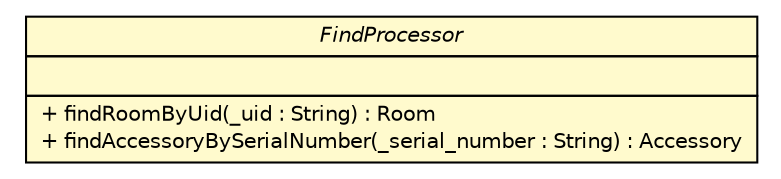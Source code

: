 #!/usr/local/bin/dot
#
# Class diagram 
# Generated by UMLGraph version 5.1 (http://www.umlgraph.org/)
#

digraph G {
	edge [fontname="Helvetica",fontsize=10,labelfontname="Helvetica",labelfontsize=10];
	node [fontname="Helvetica",fontsize=10,shape=plaintext];
	nodesep=0.25;
	ranksep=0.5;
	// com.connectlife.coreserver.environment.FindProcessor
	c1222 [label=<<table title="com.connectlife.coreserver.environment.FindProcessor" border="0" cellborder="1" cellspacing="0" cellpadding="2" port="p" bgcolor="lemonChiffon" href="./FindProcessor.html">
		<tr><td><table border="0" cellspacing="0" cellpadding="1">
<tr><td align="center" balign="center"><font face="Helvetica-Oblique"> FindProcessor </font></td></tr>
		</table></td></tr>
		<tr><td><table border="0" cellspacing="0" cellpadding="1">
<tr><td align="left" balign="left">  </td></tr>
		</table></td></tr>
		<tr><td><table border="0" cellspacing="0" cellpadding="1">
<tr><td align="left" balign="left"> + findRoomByUid(_uid : String) : Room </td></tr>
<tr><td align="left" balign="left"> + findAccessoryBySerialNumber(_serial_number : String) : Accessory </td></tr>
		</table></td></tr>
		</table>>, fontname="Helvetica", fontcolor="black", fontsize=10.0];
}


